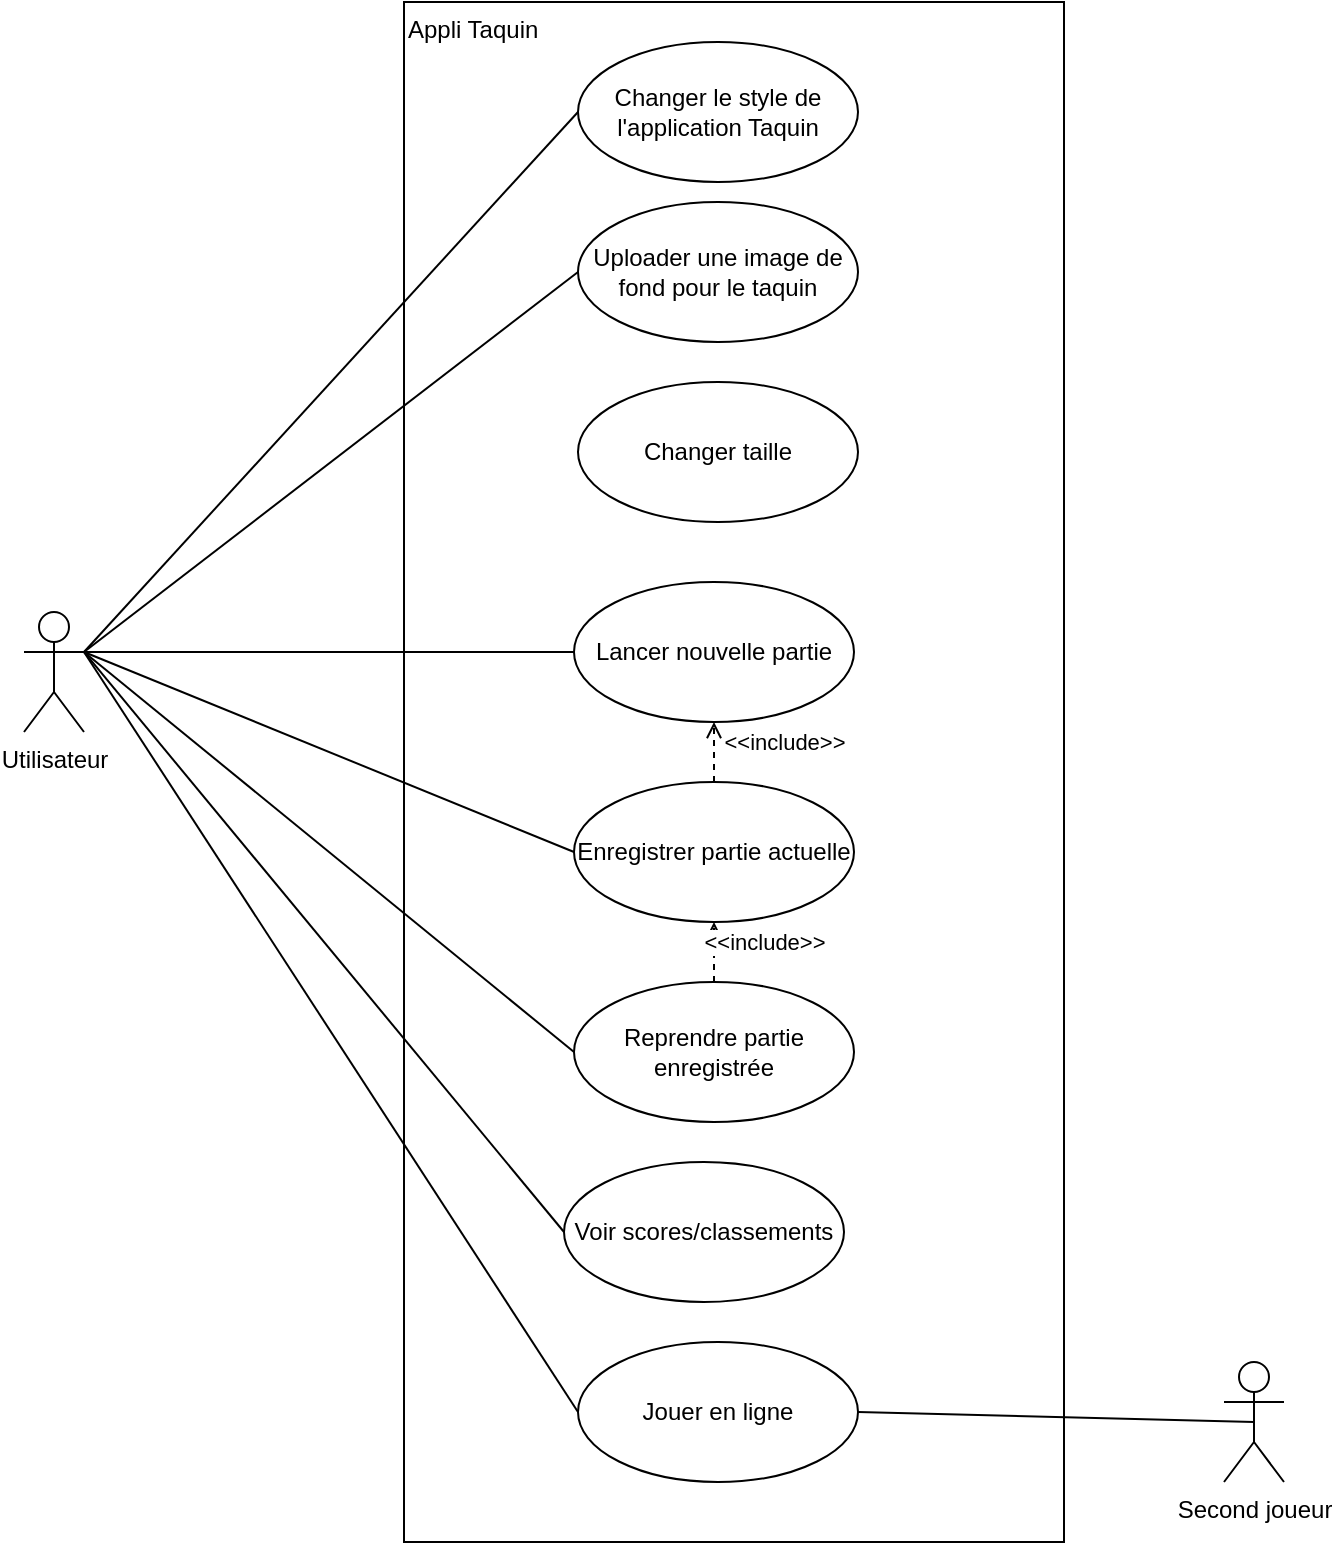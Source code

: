 <mxfile version="13.7.4" type="github">
  <diagram id="HtavSG9tKs9IYkskBHLj" name="Page-1">
    <mxGraphModel dx="1024" dy="700" grid="1" gridSize="10" guides="1" tooltips="1" connect="1" arrows="1" fold="1" page="1" pageScale="1" pageWidth="827" pageHeight="1169" background="none" math="0" shadow="0">
      <root>
        <mxCell id="0" />
        <mxCell id="1" parent="0" />
        <mxCell id="5iEE5CJu3XW8mEWYPceY-4" value="&lt;div&gt;Appli Taquin&lt;/div&gt;" style="html=1;align=left;verticalAlign=top;" parent="1" vertex="1">
          <mxGeometry x="280" y="250" width="330" height="770" as="geometry" />
        </mxCell>
        <mxCell id="gWeK60J27i3HBwq5DXVA-22" style="rounded=0;orthogonalLoop=1;jettySize=auto;html=1;exitX=1;exitY=0.333;exitDx=0;exitDy=0;exitPerimeter=0;entryX=0;entryY=0.5;entryDx=0;entryDy=0;endArrow=none;endFill=0;" parent="1" source="gWeK60J27i3HBwq5DXVA-1" target="gWeK60J27i3HBwq5DXVA-20" edge="1">
          <mxGeometry relative="1" as="geometry" />
        </mxCell>
        <mxCell id="gWeK60J27i3HBwq5DXVA-23" style="rounded=0;orthogonalLoop=1;jettySize=auto;html=1;exitX=1;exitY=0.333;exitDx=0;exitDy=0;exitPerimeter=0;entryX=0;entryY=0.5;entryDx=0;entryDy=0;endArrow=none;endFill=0;" parent="1" source="gWeK60J27i3HBwq5DXVA-1" target="gWeK60J27i3HBwq5DXVA-19" edge="1">
          <mxGeometry relative="1" as="geometry" />
        </mxCell>
        <mxCell id="gWeK60J27i3HBwq5DXVA-24" style="rounded=0;orthogonalLoop=1;jettySize=auto;html=1;exitX=1;exitY=0.333;exitDx=0;exitDy=0;exitPerimeter=0;entryX=0;entryY=0.5;entryDx=0;entryDy=0;endArrow=none;endFill=0;" parent="1" source="gWeK60J27i3HBwq5DXVA-1" target="gWeK60J27i3HBwq5DXVA-15" edge="1">
          <mxGeometry relative="1" as="geometry" />
        </mxCell>
        <mxCell id="gWeK60J27i3HBwq5DXVA-25" style="rounded=0;orthogonalLoop=1;jettySize=auto;html=1;exitX=1;exitY=0.333;exitDx=0;exitDy=0;exitPerimeter=0;entryX=0;entryY=0.5;entryDx=0;entryDy=0;endArrow=none;endFill=0;" parent="1" source="gWeK60J27i3HBwq5DXVA-1" target="gWeK60J27i3HBwq5DXVA-16" edge="1">
          <mxGeometry relative="1" as="geometry" />
        </mxCell>
        <mxCell id="gWeK60J27i3HBwq5DXVA-26" style="rounded=0;orthogonalLoop=1;jettySize=auto;html=1;exitX=1;exitY=0.333;exitDx=0;exitDy=0;exitPerimeter=0;entryX=0;entryY=0.5;entryDx=0;entryDy=0;endArrow=none;endFill=0;" parent="1" source="gWeK60J27i3HBwq5DXVA-1" target="gWeK60J27i3HBwq5DXVA-17" edge="1">
          <mxGeometry relative="1" as="geometry" />
        </mxCell>
        <mxCell id="gWeK60J27i3HBwq5DXVA-27" style="rounded=0;orthogonalLoop=1;jettySize=auto;html=1;exitX=1;exitY=0.333;exitDx=0;exitDy=0;exitPerimeter=0;entryX=0;entryY=0.5;entryDx=0;entryDy=0;endArrow=none;endFill=0;" parent="1" source="gWeK60J27i3HBwq5DXVA-1" target="gWeK60J27i3HBwq5DXVA-18" edge="1">
          <mxGeometry relative="1" as="geometry" />
        </mxCell>
        <mxCell id="gWeK60J27i3HBwq5DXVA-1" value="Utilisateur" style="shape=umlActor;verticalLabelPosition=bottom;verticalAlign=top;html=1;outlineConnect=0;" parent="1" vertex="1">
          <mxGeometry x="90" y="555" width="30" height="60" as="geometry" />
        </mxCell>
        <mxCell id="gWeK60J27i3HBwq5DXVA-15" value="&lt;div&gt;Lancer nouvelle partie&lt;br&gt;&lt;/div&gt;" style="ellipse;whiteSpace=wrap;html=1;align=center;" parent="1" vertex="1">
          <mxGeometry x="365" y="540" width="140" height="70" as="geometry" />
        </mxCell>
        <mxCell id="gWeK60J27i3HBwq5DXVA-29" value="&lt;div&gt;&amp;lt;&amp;lt;include&amp;gt;&amp;gt;&lt;/div&gt;" style="edgeStyle=none;rounded=0;orthogonalLoop=1;jettySize=auto;html=1;exitX=0.5;exitY=0;exitDx=0;exitDy=0;entryX=0.5;entryY=1;entryDx=0;entryDy=0;endArrow=open;endFill=0;dashed=1;" parent="1" source="gWeK60J27i3HBwq5DXVA-16" target="gWeK60J27i3HBwq5DXVA-15" edge="1">
          <mxGeometry x="0.333" y="-35" relative="1" as="geometry">
            <mxPoint as="offset" />
          </mxGeometry>
        </mxCell>
        <mxCell id="gWeK60J27i3HBwq5DXVA-16" value="Enregistrer partie actuelle" style="ellipse;whiteSpace=wrap;html=1;align=center;" parent="1" vertex="1">
          <mxGeometry x="365" y="640" width="140" height="70" as="geometry" />
        </mxCell>
        <mxCell id="gWeK60J27i3HBwq5DXVA-30" value="&amp;lt;&amp;lt;include&amp;gt;&amp;gt;" style="edgeStyle=none;rounded=0;orthogonalLoop=1;jettySize=auto;html=1;exitX=0.5;exitY=0;exitDx=0;exitDy=0;entryX=0.5;entryY=1;entryDx=0;entryDy=0;dashed=1;endArrow=open;endFill=0;" parent="1" source="gWeK60J27i3HBwq5DXVA-17" target="gWeK60J27i3HBwq5DXVA-16" edge="1">
          <mxGeometry x="0.333" y="-25" relative="1" as="geometry">
            <mxPoint as="offset" />
          </mxGeometry>
        </mxCell>
        <mxCell id="gWeK60J27i3HBwq5DXVA-17" value="Reprendre partie enregistrée" style="ellipse;whiteSpace=wrap;html=1;align=center;" parent="1" vertex="1">
          <mxGeometry x="365" y="740" width="140" height="70" as="geometry" />
        </mxCell>
        <mxCell id="gWeK60J27i3HBwq5DXVA-18" value="Voir scores/classements" style="ellipse;whiteSpace=wrap;html=1;align=center;" parent="1" vertex="1">
          <mxGeometry x="360" y="830" width="140" height="70" as="geometry" />
        </mxCell>
        <mxCell id="gWeK60J27i3HBwq5DXVA-19" value="Uploader une image de fond pour le taquin" style="ellipse;whiteSpace=wrap;html=1;align=center;" parent="1" vertex="1">
          <mxGeometry x="367" y="350" width="140" height="70" as="geometry" />
        </mxCell>
        <mxCell id="gWeK60J27i3HBwq5DXVA-20" value="Changer le style de l&#39;application Taquin" style="ellipse;whiteSpace=wrap;html=1;align=center;" parent="1" vertex="1">
          <mxGeometry x="367" y="270" width="140" height="70" as="geometry" />
        </mxCell>
        <mxCell id="gWeK60J27i3HBwq5DXVA-35" style="edgeStyle=none;rounded=0;orthogonalLoop=1;jettySize=auto;html=1;exitX=0;exitY=0.5;exitDx=0;exitDy=0;entryX=1;entryY=0.333;entryDx=0;entryDy=0;entryPerimeter=0;endArrow=none;endFill=0;targetPerimeterSpacing=6;" parent="1" source="gWeK60J27i3HBwq5DXVA-34" target="gWeK60J27i3HBwq5DXVA-1" edge="1">
          <mxGeometry relative="1" as="geometry" />
        </mxCell>
        <mxCell id="gWeK60J27i3HBwq5DXVA-34" value="Jouer en ligne" style="ellipse;whiteSpace=wrap;html=1;align=center;" parent="1" vertex="1">
          <mxGeometry x="367" y="920" width="140" height="70" as="geometry" />
        </mxCell>
        <mxCell id="gWeK60J27i3HBwq5DXVA-37" style="edgeStyle=none;rounded=0;orthogonalLoop=1;jettySize=auto;html=1;exitX=0.5;exitY=0.5;exitDx=0;exitDy=0;exitPerimeter=0;entryX=1;entryY=0.5;entryDx=0;entryDy=0;endArrow=none;endFill=0;targetPerimeterSpacing=6;" parent="1" source="gWeK60J27i3HBwq5DXVA-36" target="gWeK60J27i3HBwq5DXVA-34" edge="1">
          <mxGeometry relative="1" as="geometry" />
        </mxCell>
        <mxCell id="gWeK60J27i3HBwq5DXVA-36" value="&lt;div&gt;Second joueur&lt;/div&gt;" style="shape=umlActor;verticalLabelPosition=bottom;verticalAlign=top;html=1;align=center;" parent="1" vertex="1">
          <mxGeometry x="690" y="930" width="30" height="60" as="geometry" />
        </mxCell>
        <mxCell id="MfHcmHhM3iWISTbh1V6--1" value="Changer taille" style="ellipse;whiteSpace=wrap;html=1;" vertex="1" parent="1">
          <mxGeometry x="367" y="440" width="140" height="70" as="geometry" />
        </mxCell>
      </root>
    </mxGraphModel>
  </diagram>
</mxfile>
